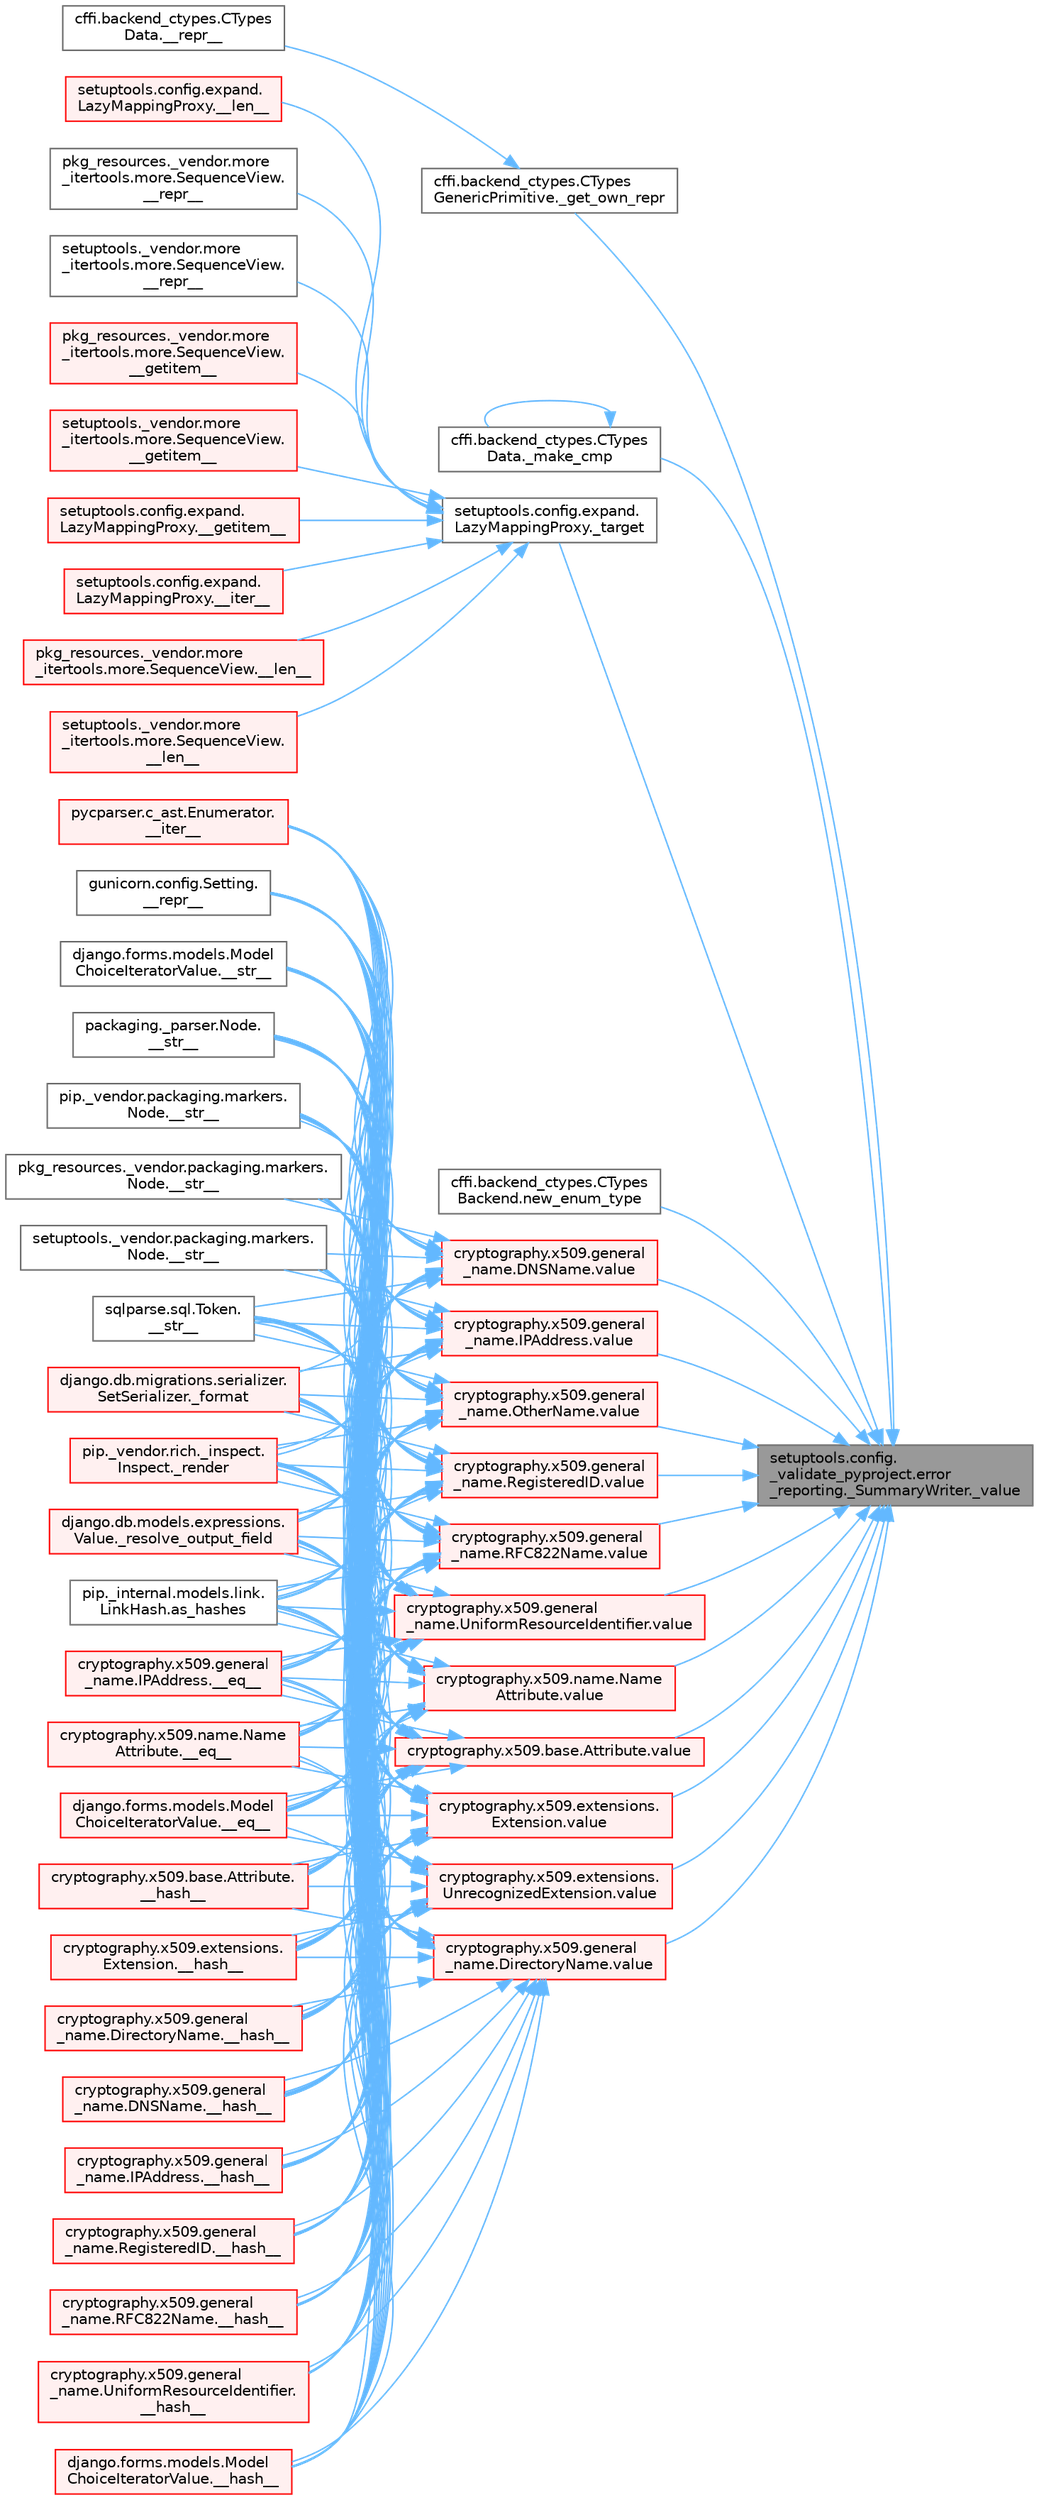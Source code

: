 digraph "setuptools.config._validate_pyproject.error_reporting._SummaryWriter._value"
{
 // LATEX_PDF_SIZE
  bgcolor="transparent";
  edge [fontname=Helvetica,fontsize=10,labelfontname=Helvetica,labelfontsize=10];
  node [fontname=Helvetica,fontsize=10,shape=box,height=0.2,width=0.4];
  rankdir="RL";
  Node1 [id="Node000001",label="setuptools.config.\l_validate_pyproject.error\l_reporting._SummaryWriter._value",height=0.2,width=0.4,color="gray40", fillcolor="grey60", style="filled", fontcolor="black",tooltip=" "];
  Node1 -> Node2 [id="edge1_Node000001_Node000002",dir="back",color="steelblue1",style="solid",tooltip=" "];
  Node2 [id="Node000002",label="cffi.backend_ctypes.CTypes\lGenericPrimitive._get_own_repr",height=0.2,width=0.4,color="grey40", fillcolor="white", style="filled",URL="$classcffi_1_1backend__ctypes_1_1_c_types_generic_primitive.html#aa4149a55460666888a9d916f5321e8d9",tooltip=" "];
  Node2 -> Node3 [id="edge2_Node000002_Node000003",dir="back",color="steelblue1",style="solid",tooltip=" "];
  Node3 [id="Node000003",label="cffi.backend_ctypes.CTypes\lData.__repr__",height=0.2,width=0.4,color="grey40", fillcolor="white", style="filled",URL="$classcffi_1_1backend__ctypes_1_1_c_types_data.html#a2e4647c1bfe6fa3a66c7103ae70a0399",tooltip=" "];
  Node1 -> Node4 [id="edge3_Node000001_Node000004",dir="back",color="steelblue1",style="solid",tooltip=" "];
  Node4 [id="Node000004",label="cffi.backend_ctypes.CTypes\lData._make_cmp",height=0.2,width=0.4,color="grey40", fillcolor="white", style="filled",URL="$classcffi_1_1backend__ctypes_1_1_c_types_data.html#a7833275bcc37179c9fe0037ff90e2403",tooltip=" "];
  Node4 -> Node4 [id="edge4_Node000004_Node000004",dir="back",color="steelblue1",style="solid",tooltip=" "];
  Node1 -> Node5 [id="edge5_Node000001_Node000005",dir="back",color="steelblue1",style="solid",tooltip=" "];
  Node5 [id="Node000005",label="setuptools.config.expand.\lLazyMappingProxy._target",height=0.2,width=0.4,color="grey40", fillcolor="white", style="filled",URL="$classsetuptools_1_1config_1_1expand_1_1_lazy_mapping_proxy.html#a6560be1f4804352acc99b9f73e564138",tooltip=" "];
  Node5 -> Node6 [id="edge6_Node000005_Node000006",dir="back",color="steelblue1",style="solid",tooltip=" "];
  Node6 [id="Node000006",label="pkg_resources._vendor.more\l_itertools.more.SequenceView.\l__getitem__",height=0.2,width=0.4,color="red", fillcolor="#FFF0F0", style="filled",URL="$classpkg__resources_1_1__vendor_1_1more__itertools_1_1more_1_1_sequence_view.html#a488a98f16cc85463d2ada8e16c13d7c7",tooltip=" "];
  Node5 -> Node3182 [id="edge7_Node000005_Node003182",dir="back",color="steelblue1",style="solid",tooltip=" "];
  Node3182 [id="Node003182",label="setuptools._vendor.more\l_itertools.more.SequenceView.\l__getitem__",height=0.2,width=0.4,color="red", fillcolor="#FFF0F0", style="filled",URL="$classsetuptools_1_1__vendor_1_1more__itertools_1_1more_1_1_sequence_view.html#a20f16e939282a61d8f8ea63e8c0aab57",tooltip=" "];
  Node5 -> Node3183 [id="edge8_Node000005_Node003183",dir="back",color="steelblue1",style="solid",tooltip=" "];
  Node3183 [id="Node003183",label="setuptools.config.expand.\lLazyMappingProxy.__getitem__",height=0.2,width=0.4,color="red", fillcolor="#FFF0F0", style="filled",URL="$classsetuptools_1_1config_1_1expand_1_1_lazy_mapping_proxy.html#a3c1cb147cc972f15609158b8e36a450c",tooltip=" "];
  Node5 -> Node3184 [id="edge9_Node000005_Node003184",dir="back",color="steelblue1",style="solid",tooltip=" "];
  Node3184 [id="Node003184",label="setuptools.config.expand.\lLazyMappingProxy.__iter__",height=0.2,width=0.4,color="red", fillcolor="#FFF0F0", style="filled",URL="$classsetuptools_1_1config_1_1expand_1_1_lazy_mapping_proxy.html#aafe21017733330a571d34b3ce5b97f88",tooltip=" "];
  Node5 -> Node3185 [id="edge10_Node000005_Node003185",dir="back",color="steelblue1",style="solid",tooltip=" "];
  Node3185 [id="Node003185",label="pkg_resources._vendor.more\l_itertools.more.SequenceView.__len__",height=0.2,width=0.4,color="red", fillcolor="#FFF0F0", style="filled",URL="$classpkg__resources_1_1__vendor_1_1more__itertools_1_1more_1_1_sequence_view.html#a0a2bf71ca9f6c55112d7752468faf218",tooltip=" "];
  Node5 -> Node3186 [id="edge11_Node000005_Node003186",dir="back",color="steelblue1",style="solid",tooltip=" "];
  Node3186 [id="Node003186",label="setuptools._vendor.more\l_itertools.more.SequenceView.\l__len__",height=0.2,width=0.4,color="red", fillcolor="#FFF0F0", style="filled",URL="$classsetuptools_1_1__vendor_1_1more__itertools_1_1more_1_1_sequence_view.html#abd530852b86c4d524cf2f741a6b05344",tooltip=" "];
  Node5 -> Node3187 [id="edge12_Node000005_Node003187",dir="back",color="steelblue1",style="solid",tooltip=" "];
  Node3187 [id="Node003187",label="setuptools.config.expand.\lLazyMappingProxy.__len__",height=0.2,width=0.4,color="red", fillcolor="#FFF0F0", style="filled",URL="$classsetuptools_1_1config_1_1expand_1_1_lazy_mapping_proxy.html#aeced8ad23f8b1df5dcda07fe840bf128",tooltip=" "];
  Node5 -> Node3188 [id="edge13_Node000005_Node003188",dir="back",color="steelblue1",style="solid",tooltip=" "];
  Node3188 [id="Node003188",label="pkg_resources._vendor.more\l_itertools.more.SequenceView.\l__repr__",height=0.2,width=0.4,color="grey40", fillcolor="white", style="filled",URL="$classpkg__resources_1_1__vendor_1_1more__itertools_1_1more_1_1_sequence_view.html#a6fc2b838b5e1960364eea0022e4cd2a3",tooltip=" "];
  Node5 -> Node3189 [id="edge14_Node000005_Node003189",dir="back",color="steelblue1",style="solid",tooltip=" "];
  Node3189 [id="Node003189",label="setuptools._vendor.more\l_itertools.more.SequenceView.\l__repr__",height=0.2,width=0.4,color="grey40", fillcolor="white", style="filled",URL="$classsetuptools_1_1__vendor_1_1more__itertools_1_1more_1_1_sequence_view.html#acda079763bacfb2949b339c8318aa6f9",tooltip=" "];
  Node1 -> Node3190 [id="edge15_Node000001_Node003190",dir="back",color="steelblue1",style="solid",tooltip=" "];
  Node3190 [id="Node003190",label="cffi.backend_ctypes.CTypes\lBackend.new_enum_type",height=0.2,width=0.4,color="grey40", fillcolor="white", style="filled",URL="$classcffi_1_1backend__ctypes_1_1_c_types_backend.html#a034236ced2cbc2d5fddbcf630654cf93",tooltip=" "];
  Node1 -> Node3191 [id="edge16_Node000001_Node003191",dir="back",color="steelblue1",style="solid",tooltip=" "];
  Node3191 [id="Node003191",label="cryptography.x509.base.Attribute.value",height=0.2,width=0.4,color="red", fillcolor="#FFF0F0", style="filled",URL="$classcryptography_1_1x509_1_1base_1_1_attribute.html#a60472bf1e6c7d1a19111b910c23c097a",tooltip=" "];
  Node3191 -> Node856 [id="edge17_Node003191_Node000856",dir="back",color="steelblue1",style="solid",tooltip=" "];
  Node856 [id="Node000856",label="cryptography.x509.general\l_name.IPAddress.__eq__",height=0.2,width=0.4,color="red", fillcolor="#FFF0F0", style="filled",URL="$classcryptography_1_1x509_1_1general__name_1_1_i_p_address.html#a9f03c0f27b7fab1555e850429408e0c6",tooltip=" "];
  Node3191 -> Node857 [id="edge18_Node003191_Node000857",dir="back",color="steelblue1",style="solid",tooltip=" "];
  Node857 [id="Node000857",label="cryptography.x509.name.Name\lAttribute.__eq__",height=0.2,width=0.4,color="red", fillcolor="#FFF0F0", style="filled",URL="$classcryptography_1_1x509_1_1name_1_1_name_attribute.html#a3f7665b71204e40b3ad9e6f6cbd9c76b",tooltip=" "];
  Node3191 -> Node858 [id="edge19_Node003191_Node000858",dir="back",color="steelblue1",style="solid",tooltip=" "];
  Node858 [id="Node000858",label="django.forms.models.Model\lChoiceIteratorValue.__eq__",height=0.2,width=0.4,color="red", fillcolor="#FFF0F0", style="filled",URL="$classdjango_1_1forms_1_1models_1_1_model_choice_iterator_value.html#a5e0a7c8283981cabbbd59372a3664ba4",tooltip=" "];
  Node3191 -> Node859 [id="edge20_Node003191_Node000859",dir="back",color="steelblue1",style="solid",tooltip=" "];
  Node859 [id="Node000859",label="cryptography.x509.base.Attribute.\l__hash__",height=0.2,width=0.4,color="red", fillcolor="#FFF0F0", style="filled",URL="$classcryptography_1_1x509_1_1base_1_1_attribute.html#ac75831a8a55d19823de67d9bd79fea12",tooltip=" "];
  Node3191 -> Node467 [id="edge21_Node003191_Node000467",dir="back",color="steelblue1",style="solid",tooltip=" "];
  Node467 [id="Node000467",label="cryptography.x509.extensions.\lExtension.__hash__",height=0.2,width=0.4,color="red", fillcolor="#FFF0F0", style="filled",URL="$classcryptography_1_1x509_1_1extensions_1_1_extension.html#a7744510faba9373c947790041c25021e",tooltip=" "];
  Node3191 -> Node860 [id="edge22_Node003191_Node000860",dir="back",color="steelblue1",style="solid",tooltip=" "];
  Node860 [id="Node000860",label="cryptography.x509.general\l_name.DirectoryName.__hash__",height=0.2,width=0.4,color="red", fillcolor="#FFF0F0", style="filled",URL="$classcryptography_1_1x509_1_1general__name_1_1_directory_name.html#a72d42dff890691a0b51125ae2f26044e",tooltip=" "];
  Node3191 -> Node861 [id="edge23_Node003191_Node000861",dir="back",color="steelblue1",style="solid",tooltip=" "];
  Node861 [id="Node000861",label="cryptography.x509.general\l_name.DNSName.__hash__",height=0.2,width=0.4,color="red", fillcolor="#FFF0F0", style="filled",URL="$classcryptography_1_1x509_1_1general__name_1_1_d_n_s_name.html#a460f8dfd06b7596ce04fd2167416fded",tooltip=" "];
  Node3191 -> Node862 [id="edge24_Node003191_Node000862",dir="back",color="steelblue1",style="solid",tooltip=" "];
  Node862 [id="Node000862",label="cryptography.x509.general\l_name.IPAddress.__hash__",height=0.2,width=0.4,color="red", fillcolor="#FFF0F0", style="filled",URL="$classcryptography_1_1x509_1_1general__name_1_1_i_p_address.html#ab656cae16308d1b2937a28d05fb6c4d0",tooltip=" "];
  Node3191 -> Node863 [id="edge25_Node003191_Node000863",dir="back",color="steelblue1",style="solid",tooltip=" "];
  Node863 [id="Node000863",label="cryptography.x509.general\l_name.RegisteredID.__hash__",height=0.2,width=0.4,color="red", fillcolor="#FFF0F0", style="filled",URL="$classcryptography_1_1x509_1_1general__name_1_1_registered_i_d.html#af8d2046e0999f369244c67c2198733a7",tooltip=" "];
  Node3191 -> Node864 [id="edge26_Node003191_Node000864",dir="back",color="steelblue1",style="solid",tooltip=" "];
  Node864 [id="Node000864",label="cryptography.x509.general\l_name.RFC822Name.__hash__",height=0.2,width=0.4,color="red", fillcolor="#FFF0F0", style="filled",URL="$classcryptography_1_1x509_1_1general__name_1_1_r_f_c822_name.html#a81035374ac9fb28683c691986d008647",tooltip=" "];
  Node3191 -> Node865 [id="edge27_Node003191_Node000865",dir="back",color="steelblue1",style="solid",tooltip=" "];
  Node865 [id="Node000865",label="cryptography.x509.general\l_name.UniformResourceIdentifier.\l__hash__",height=0.2,width=0.4,color="red", fillcolor="#FFF0F0", style="filled",URL="$classcryptography_1_1x509_1_1general__name_1_1_uniform_resource_identifier.html#ac855ede87ae6fe5259923efe7a93fb86",tooltip=" "];
  Node3191 -> Node866 [id="edge28_Node003191_Node000866",dir="back",color="steelblue1",style="solid",tooltip=" "];
  Node866 [id="Node000866",label="django.forms.models.Model\lChoiceIteratorValue.__hash__",height=0.2,width=0.4,color="red", fillcolor="#FFF0F0", style="filled",URL="$classdjango_1_1forms_1_1models_1_1_model_choice_iterator_value.html#a4e38034545989b541d673781515faa87",tooltip=" "];
  Node3191 -> Node867 [id="edge29_Node003191_Node000867",dir="back",color="steelblue1",style="solid",tooltip=" "];
  Node867 [id="Node000867",label="pycparser.c_ast.Enumerator.\l__iter__",height=0.2,width=0.4,color="red", fillcolor="#FFF0F0", style="filled",URL="$classpycparser_1_1c__ast_1_1_enumerator.html#a3cf4b212d12eecc5f6dc9519e168e4d6",tooltip=" "];
  Node3191 -> Node868 [id="edge30_Node003191_Node000868",dir="back",color="steelblue1",style="solid",tooltip=" "];
  Node868 [id="Node000868",label="gunicorn.config.Setting.\l__repr__",height=0.2,width=0.4,color="grey40", fillcolor="white", style="filled",URL="$classgunicorn_1_1config_1_1_setting.html#aac61cf1b2eeb8df9723694b12567d07b",tooltip=" "];
  Node3191 -> Node869 [id="edge31_Node003191_Node000869",dir="back",color="steelblue1",style="solid",tooltip=" "];
  Node869 [id="Node000869",label="django.forms.models.Model\lChoiceIteratorValue.__str__",height=0.2,width=0.4,color="grey40", fillcolor="white", style="filled",URL="$classdjango_1_1forms_1_1models_1_1_model_choice_iterator_value.html#afbc2913ec5456c1b548c158e842675e8",tooltip=" "];
  Node3191 -> Node870 [id="edge32_Node003191_Node000870",dir="back",color="steelblue1",style="solid",tooltip=" "];
  Node870 [id="Node000870",label="packaging._parser.Node.\l__str__",height=0.2,width=0.4,color="grey40", fillcolor="white", style="filled",URL="$classpackaging_1_1__parser_1_1_node.html#a9e6bb62d834f746ff13813cd8b633ee9",tooltip=" "];
  Node3191 -> Node871 [id="edge33_Node003191_Node000871",dir="back",color="steelblue1",style="solid",tooltip=" "];
  Node871 [id="Node000871",label="pip._vendor.packaging.markers.\lNode.__str__",height=0.2,width=0.4,color="grey40", fillcolor="white", style="filled",URL="$classpip_1_1__vendor_1_1packaging_1_1markers_1_1_node.html#a62e2e518274efa7011d55b0db12e61b6",tooltip=" "];
  Node3191 -> Node872 [id="edge34_Node003191_Node000872",dir="back",color="steelblue1",style="solid",tooltip=" "];
  Node872 [id="Node000872",label="pkg_resources._vendor.packaging.markers.\lNode.__str__",height=0.2,width=0.4,color="grey40", fillcolor="white", style="filled",URL="$classpkg__resources_1_1__vendor_1_1packaging_1_1markers_1_1_node.html#a497b7878028993667ba8cac3657c571e",tooltip=" "];
  Node3191 -> Node873 [id="edge35_Node003191_Node000873",dir="back",color="steelblue1",style="solid",tooltip=" "];
  Node873 [id="Node000873",label="setuptools._vendor.packaging.markers.\lNode.__str__",height=0.2,width=0.4,color="grey40", fillcolor="white", style="filled",URL="$classsetuptools_1_1__vendor_1_1packaging_1_1markers_1_1_node.html#a61cd93b00c64e6b2b8c4c35028463f98",tooltip=" "];
  Node3191 -> Node874 [id="edge36_Node003191_Node000874",dir="back",color="steelblue1",style="solid",tooltip=" "];
  Node874 [id="Node000874",label="sqlparse.sql.Token.\l__str__",height=0.2,width=0.4,color="grey40", fillcolor="white", style="filled",URL="$classsqlparse_1_1sql_1_1_token.html#a256bde9f3e5675c64ead73d8d2d9dede",tooltip=" "];
  Node3191 -> Node875 [id="edge37_Node003191_Node000875",dir="back",color="steelblue1",style="solid",tooltip=" "];
  Node875 [id="Node000875",label="django.db.migrations.serializer.\lSetSerializer._format",height=0.2,width=0.4,color="red", fillcolor="#FFF0F0", style="filled",URL="$classdjango_1_1db_1_1migrations_1_1serializer_1_1_set_serializer.html#a1d6076a3f50e13eb091ca873f4e98a04",tooltip=" "];
  Node3191 -> Node846 [id="edge38_Node003191_Node000846",dir="back",color="steelblue1",style="solid",tooltip=" "];
  Node846 [id="Node000846",label="pip._vendor.rich._inspect.\lInspect._render",height=0.2,width=0.4,color="red", fillcolor="#FFF0F0", style="filled",URL="$classpip_1_1__vendor_1_1rich_1_1__inspect_1_1_inspect.html#a9bb6dcacc52f9f07c1d4b7f526789003",tooltip=" "];
  Node3191 -> Node919 [id="edge39_Node003191_Node000919",dir="back",color="steelblue1",style="solid",tooltip=" "];
  Node919 [id="Node000919",label="django.db.models.expressions.\lValue._resolve_output_field",height=0.2,width=0.4,color="red", fillcolor="#FFF0F0", style="filled",URL="$classdjango_1_1db_1_1models_1_1expressions_1_1_value.html#af1af121c7b76f0e7325f3276049675dd",tooltip=" "];
  Node3191 -> Node1165 [id="edge40_Node003191_Node001165",dir="back",color="steelblue1",style="solid",tooltip=" "];
  Node1165 [id="Node001165",label="pip._internal.models.link.\lLinkHash.as_hashes",height=0.2,width=0.4,color="grey40", fillcolor="white", style="filled",URL="$classpip_1_1__internal_1_1models_1_1link_1_1_link_hash.html#a7ad4ea270534955d3a4e031076e8d3c7",tooltip=" "];
  Node1 -> Node3192 [id="edge41_Node000001_Node003192",dir="back",color="steelblue1",style="solid",tooltip=" "];
  Node3192 [id="Node003192",label="cryptography.x509.extensions.\lExtension.value",height=0.2,width=0.4,color="red", fillcolor="#FFF0F0", style="filled",URL="$classcryptography_1_1x509_1_1extensions_1_1_extension.html#a8c49255768af4af1c07670fd09fe42a7",tooltip=" "];
  Node3192 -> Node856 [id="edge42_Node003192_Node000856",dir="back",color="steelblue1",style="solid",tooltip=" "];
  Node3192 -> Node857 [id="edge43_Node003192_Node000857",dir="back",color="steelblue1",style="solid",tooltip=" "];
  Node3192 -> Node858 [id="edge44_Node003192_Node000858",dir="back",color="steelblue1",style="solid",tooltip=" "];
  Node3192 -> Node859 [id="edge45_Node003192_Node000859",dir="back",color="steelblue1",style="solid",tooltip=" "];
  Node3192 -> Node467 [id="edge46_Node003192_Node000467",dir="back",color="steelblue1",style="solid",tooltip=" "];
  Node3192 -> Node860 [id="edge47_Node003192_Node000860",dir="back",color="steelblue1",style="solid",tooltip=" "];
  Node3192 -> Node861 [id="edge48_Node003192_Node000861",dir="back",color="steelblue1",style="solid",tooltip=" "];
  Node3192 -> Node862 [id="edge49_Node003192_Node000862",dir="back",color="steelblue1",style="solid",tooltip=" "];
  Node3192 -> Node863 [id="edge50_Node003192_Node000863",dir="back",color="steelblue1",style="solid",tooltip=" "];
  Node3192 -> Node864 [id="edge51_Node003192_Node000864",dir="back",color="steelblue1",style="solid",tooltip=" "];
  Node3192 -> Node865 [id="edge52_Node003192_Node000865",dir="back",color="steelblue1",style="solid",tooltip=" "];
  Node3192 -> Node866 [id="edge53_Node003192_Node000866",dir="back",color="steelblue1",style="solid",tooltip=" "];
  Node3192 -> Node867 [id="edge54_Node003192_Node000867",dir="back",color="steelblue1",style="solid",tooltip=" "];
  Node3192 -> Node868 [id="edge55_Node003192_Node000868",dir="back",color="steelblue1",style="solid",tooltip=" "];
  Node3192 -> Node869 [id="edge56_Node003192_Node000869",dir="back",color="steelblue1",style="solid",tooltip=" "];
  Node3192 -> Node870 [id="edge57_Node003192_Node000870",dir="back",color="steelblue1",style="solid",tooltip=" "];
  Node3192 -> Node871 [id="edge58_Node003192_Node000871",dir="back",color="steelblue1",style="solid",tooltip=" "];
  Node3192 -> Node872 [id="edge59_Node003192_Node000872",dir="back",color="steelblue1",style="solid",tooltip=" "];
  Node3192 -> Node873 [id="edge60_Node003192_Node000873",dir="back",color="steelblue1",style="solid",tooltip=" "];
  Node3192 -> Node874 [id="edge61_Node003192_Node000874",dir="back",color="steelblue1",style="solid",tooltip=" "];
  Node3192 -> Node875 [id="edge62_Node003192_Node000875",dir="back",color="steelblue1",style="solid",tooltip=" "];
  Node3192 -> Node846 [id="edge63_Node003192_Node000846",dir="back",color="steelblue1",style="solid",tooltip=" "];
  Node3192 -> Node919 [id="edge64_Node003192_Node000919",dir="back",color="steelblue1",style="solid",tooltip=" "];
  Node3192 -> Node1165 [id="edge65_Node003192_Node001165",dir="back",color="steelblue1",style="solid",tooltip=" "];
  Node1 -> Node3193 [id="edge66_Node000001_Node003193",dir="back",color="steelblue1",style="solid",tooltip=" "];
  Node3193 [id="Node003193",label="cryptography.x509.extensions.\lUnrecognizedExtension.value",height=0.2,width=0.4,color="red", fillcolor="#FFF0F0", style="filled",URL="$classcryptography_1_1x509_1_1extensions_1_1_unrecognized_extension.html#a9992d78623e649a72caf3f3ce5a2c0f9",tooltip=" "];
  Node3193 -> Node856 [id="edge67_Node003193_Node000856",dir="back",color="steelblue1",style="solid",tooltip=" "];
  Node3193 -> Node857 [id="edge68_Node003193_Node000857",dir="back",color="steelblue1",style="solid",tooltip=" "];
  Node3193 -> Node858 [id="edge69_Node003193_Node000858",dir="back",color="steelblue1",style="solid",tooltip=" "];
  Node3193 -> Node859 [id="edge70_Node003193_Node000859",dir="back",color="steelblue1",style="solid",tooltip=" "];
  Node3193 -> Node467 [id="edge71_Node003193_Node000467",dir="back",color="steelblue1",style="solid",tooltip=" "];
  Node3193 -> Node860 [id="edge72_Node003193_Node000860",dir="back",color="steelblue1",style="solid",tooltip=" "];
  Node3193 -> Node861 [id="edge73_Node003193_Node000861",dir="back",color="steelblue1",style="solid",tooltip=" "];
  Node3193 -> Node862 [id="edge74_Node003193_Node000862",dir="back",color="steelblue1",style="solid",tooltip=" "];
  Node3193 -> Node863 [id="edge75_Node003193_Node000863",dir="back",color="steelblue1",style="solid",tooltip=" "];
  Node3193 -> Node864 [id="edge76_Node003193_Node000864",dir="back",color="steelblue1",style="solid",tooltip=" "];
  Node3193 -> Node865 [id="edge77_Node003193_Node000865",dir="back",color="steelblue1",style="solid",tooltip=" "];
  Node3193 -> Node866 [id="edge78_Node003193_Node000866",dir="back",color="steelblue1",style="solid",tooltip=" "];
  Node3193 -> Node867 [id="edge79_Node003193_Node000867",dir="back",color="steelblue1",style="solid",tooltip=" "];
  Node3193 -> Node868 [id="edge80_Node003193_Node000868",dir="back",color="steelblue1",style="solid",tooltip=" "];
  Node3193 -> Node869 [id="edge81_Node003193_Node000869",dir="back",color="steelblue1",style="solid",tooltip=" "];
  Node3193 -> Node870 [id="edge82_Node003193_Node000870",dir="back",color="steelblue1",style="solid",tooltip=" "];
  Node3193 -> Node871 [id="edge83_Node003193_Node000871",dir="back",color="steelblue1",style="solid",tooltip=" "];
  Node3193 -> Node872 [id="edge84_Node003193_Node000872",dir="back",color="steelblue1",style="solid",tooltip=" "];
  Node3193 -> Node873 [id="edge85_Node003193_Node000873",dir="back",color="steelblue1",style="solid",tooltip=" "];
  Node3193 -> Node874 [id="edge86_Node003193_Node000874",dir="back",color="steelblue1",style="solid",tooltip=" "];
  Node3193 -> Node875 [id="edge87_Node003193_Node000875",dir="back",color="steelblue1",style="solid",tooltip=" "];
  Node3193 -> Node846 [id="edge88_Node003193_Node000846",dir="back",color="steelblue1",style="solid",tooltip=" "];
  Node3193 -> Node919 [id="edge89_Node003193_Node000919",dir="back",color="steelblue1",style="solid",tooltip=" "];
  Node3193 -> Node1165 [id="edge90_Node003193_Node001165",dir="back",color="steelblue1",style="solid",tooltip=" "];
  Node1 -> Node3194 [id="edge91_Node000001_Node003194",dir="back",color="steelblue1",style="solid",tooltip=" "];
  Node3194 [id="Node003194",label="cryptography.x509.general\l_name.DirectoryName.value",height=0.2,width=0.4,color="red", fillcolor="#FFF0F0", style="filled",URL="$classcryptography_1_1x509_1_1general__name_1_1_directory_name.html#a68ccf077d3347ac26ff3c85cb234c9fe",tooltip=" "];
  Node3194 -> Node856 [id="edge92_Node003194_Node000856",dir="back",color="steelblue1",style="solid",tooltip=" "];
  Node3194 -> Node857 [id="edge93_Node003194_Node000857",dir="back",color="steelblue1",style="solid",tooltip=" "];
  Node3194 -> Node858 [id="edge94_Node003194_Node000858",dir="back",color="steelblue1",style="solid",tooltip=" "];
  Node3194 -> Node859 [id="edge95_Node003194_Node000859",dir="back",color="steelblue1",style="solid",tooltip=" "];
  Node3194 -> Node467 [id="edge96_Node003194_Node000467",dir="back",color="steelblue1",style="solid",tooltip=" "];
  Node3194 -> Node860 [id="edge97_Node003194_Node000860",dir="back",color="steelblue1",style="solid",tooltip=" "];
  Node3194 -> Node861 [id="edge98_Node003194_Node000861",dir="back",color="steelblue1",style="solid",tooltip=" "];
  Node3194 -> Node862 [id="edge99_Node003194_Node000862",dir="back",color="steelblue1",style="solid",tooltip=" "];
  Node3194 -> Node863 [id="edge100_Node003194_Node000863",dir="back",color="steelblue1",style="solid",tooltip=" "];
  Node3194 -> Node864 [id="edge101_Node003194_Node000864",dir="back",color="steelblue1",style="solid",tooltip=" "];
  Node3194 -> Node865 [id="edge102_Node003194_Node000865",dir="back",color="steelblue1",style="solid",tooltip=" "];
  Node3194 -> Node866 [id="edge103_Node003194_Node000866",dir="back",color="steelblue1",style="solid",tooltip=" "];
  Node3194 -> Node867 [id="edge104_Node003194_Node000867",dir="back",color="steelblue1",style="solid",tooltip=" "];
  Node3194 -> Node868 [id="edge105_Node003194_Node000868",dir="back",color="steelblue1",style="solid",tooltip=" "];
  Node3194 -> Node869 [id="edge106_Node003194_Node000869",dir="back",color="steelblue1",style="solid",tooltip=" "];
  Node3194 -> Node870 [id="edge107_Node003194_Node000870",dir="back",color="steelblue1",style="solid",tooltip=" "];
  Node3194 -> Node871 [id="edge108_Node003194_Node000871",dir="back",color="steelblue1",style="solid",tooltip=" "];
  Node3194 -> Node872 [id="edge109_Node003194_Node000872",dir="back",color="steelblue1",style="solid",tooltip=" "];
  Node3194 -> Node873 [id="edge110_Node003194_Node000873",dir="back",color="steelblue1",style="solid",tooltip=" "];
  Node3194 -> Node874 [id="edge111_Node003194_Node000874",dir="back",color="steelblue1",style="solid",tooltip=" "];
  Node3194 -> Node875 [id="edge112_Node003194_Node000875",dir="back",color="steelblue1",style="solid",tooltip=" "];
  Node3194 -> Node846 [id="edge113_Node003194_Node000846",dir="back",color="steelblue1",style="solid",tooltip=" "];
  Node3194 -> Node919 [id="edge114_Node003194_Node000919",dir="back",color="steelblue1",style="solid",tooltip=" "];
  Node3194 -> Node1165 [id="edge115_Node003194_Node001165",dir="back",color="steelblue1",style="solid",tooltip=" "];
  Node1 -> Node3195 [id="edge116_Node000001_Node003195",dir="back",color="steelblue1",style="solid",tooltip=" "];
  Node3195 [id="Node003195",label="cryptography.x509.general\l_name.DNSName.value",height=0.2,width=0.4,color="red", fillcolor="#FFF0F0", style="filled",URL="$classcryptography_1_1x509_1_1general__name_1_1_d_n_s_name.html#a93b054a2226f3b5f15aa11e51e8b2357",tooltip=" "];
  Node3195 -> Node856 [id="edge117_Node003195_Node000856",dir="back",color="steelblue1",style="solid",tooltip=" "];
  Node3195 -> Node857 [id="edge118_Node003195_Node000857",dir="back",color="steelblue1",style="solid",tooltip=" "];
  Node3195 -> Node858 [id="edge119_Node003195_Node000858",dir="back",color="steelblue1",style="solid",tooltip=" "];
  Node3195 -> Node859 [id="edge120_Node003195_Node000859",dir="back",color="steelblue1",style="solid",tooltip=" "];
  Node3195 -> Node467 [id="edge121_Node003195_Node000467",dir="back",color="steelblue1",style="solid",tooltip=" "];
  Node3195 -> Node860 [id="edge122_Node003195_Node000860",dir="back",color="steelblue1",style="solid",tooltip=" "];
  Node3195 -> Node861 [id="edge123_Node003195_Node000861",dir="back",color="steelblue1",style="solid",tooltip=" "];
  Node3195 -> Node862 [id="edge124_Node003195_Node000862",dir="back",color="steelblue1",style="solid",tooltip=" "];
  Node3195 -> Node863 [id="edge125_Node003195_Node000863",dir="back",color="steelblue1",style="solid",tooltip=" "];
  Node3195 -> Node864 [id="edge126_Node003195_Node000864",dir="back",color="steelblue1",style="solid",tooltip=" "];
  Node3195 -> Node865 [id="edge127_Node003195_Node000865",dir="back",color="steelblue1",style="solid",tooltip=" "];
  Node3195 -> Node866 [id="edge128_Node003195_Node000866",dir="back",color="steelblue1",style="solid",tooltip=" "];
  Node3195 -> Node867 [id="edge129_Node003195_Node000867",dir="back",color="steelblue1",style="solid",tooltip=" "];
  Node3195 -> Node868 [id="edge130_Node003195_Node000868",dir="back",color="steelblue1",style="solid",tooltip=" "];
  Node3195 -> Node869 [id="edge131_Node003195_Node000869",dir="back",color="steelblue1",style="solid",tooltip=" "];
  Node3195 -> Node870 [id="edge132_Node003195_Node000870",dir="back",color="steelblue1",style="solid",tooltip=" "];
  Node3195 -> Node871 [id="edge133_Node003195_Node000871",dir="back",color="steelblue1",style="solid",tooltip=" "];
  Node3195 -> Node872 [id="edge134_Node003195_Node000872",dir="back",color="steelblue1",style="solid",tooltip=" "];
  Node3195 -> Node873 [id="edge135_Node003195_Node000873",dir="back",color="steelblue1",style="solid",tooltip=" "];
  Node3195 -> Node874 [id="edge136_Node003195_Node000874",dir="back",color="steelblue1",style="solid",tooltip=" "];
  Node3195 -> Node875 [id="edge137_Node003195_Node000875",dir="back",color="steelblue1",style="solid",tooltip=" "];
  Node3195 -> Node846 [id="edge138_Node003195_Node000846",dir="back",color="steelblue1",style="solid",tooltip=" "];
  Node3195 -> Node919 [id="edge139_Node003195_Node000919",dir="back",color="steelblue1",style="solid",tooltip=" "];
  Node3195 -> Node1165 [id="edge140_Node003195_Node001165",dir="back",color="steelblue1",style="solid",tooltip=" "];
  Node1 -> Node3196 [id="edge141_Node000001_Node003196",dir="back",color="steelblue1",style="solid",tooltip=" "];
  Node3196 [id="Node003196",label="cryptography.x509.general\l_name.IPAddress.value",height=0.2,width=0.4,color="red", fillcolor="#FFF0F0", style="filled",URL="$classcryptography_1_1x509_1_1general__name_1_1_i_p_address.html#a514cf4d34f9d4eac1db384e30bfd545c",tooltip=" "];
  Node3196 -> Node856 [id="edge142_Node003196_Node000856",dir="back",color="steelblue1",style="solid",tooltip=" "];
  Node3196 -> Node857 [id="edge143_Node003196_Node000857",dir="back",color="steelblue1",style="solid",tooltip=" "];
  Node3196 -> Node858 [id="edge144_Node003196_Node000858",dir="back",color="steelblue1",style="solid",tooltip=" "];
  Node3196 -> Node859 [id="edge145_Node003196_Node000859",dir="back",color="steelblue1",style="solid",tooltip=" "];
  Node3196 -> Node467 [id="edge146_Node003196_Node000467",dir="back",color="steelblue1",style="solid",tooltip=" "];
  Node3196 -> Node860 [id="edge147_Node003196_Node000860",dir="back",color="steelblue1",style="solid",tooltip=" "];
  Node3196 -> Node861 [id="edge148_Node003196_Node000861",dir="back",color="steelblue1",style="solid",tooltip=" "];
  Node3196 -> Node862 [id="edge149_Node003196_Node000862",dir="back",color="steelblue1",style="solid",tooltip=" "];
  Node3196 -> Node863 [id="edge150_Node003196_Node000863",dir="back",color="steelblue1",style="solid",tooltip=" "];
  Node3196 -> Node864 [id="edge151_Node003196_Node000864",dir="back",color="steelblue1",style="solid",tooltip=" "];
  Node3196 -> Node865 [id="edge152_Node003196_Node000865",dir="back",color="steelblue1",style="solid",tooltip=" "];
  Node3196 -> Node866 [id="edge153_Node003196_Node000866",dir="back",color="steelblue1",style="solid",tooltip=" "];
  Node3196 -> Node867 [id="edge154_Node003196_Node000867",dir="back",color="steelblue1",style="solid",tooltip=" "];
  Node3196 -> Node868 [id="edge155_Node003196_Node000868",dir="back",color="steelblue1",style="solid",tooltip=" "];
  Node3196 -> Node869 [id="edge156_Node003196_Node000869",dir="back",color="steelblue1",style="solid",tooltip=" "];
  Node3196 -> Node870 [id="edge157_Node003196_Node000870",dir="back",color="steelblue1",style="solid",tooltip=" "];
  Node3196 -> Node871 [id="edge158_Node003196_Node000871",dir="back",color="steelblue1",style="solid",tooltip=" "];
  Node3196 -> Node872 [id="edge159_Node003196_Node000872",dir="back",color="steelblue1",style="solid",tooltip=" "];
  Node3196 -> Node873 [id="edge160_Node003196_Node000873",dir="back",color="steelblue1",style="solid",tooltip=" "];
  Node3196 -> Node874 [id="edge161_Node003196_Node000874",dir="back",color="steelblue1",style="solid",tooltip=" "];
  Node3196 -> Node875 [id="edge162_Node003196_Node000875",dir="back",color="steelblue1",style="solid",tooltip=" "];
  Node3196 -> Node846 [id="edge163_Node003196_Node000846",dir="back",color="steelblue1",style="solid",tooltip=" "];
  Node3196 -> Node919 [id="edge164_Node003196_Node000919",dir="back",color="steelblue1",style="solid",tooltip=" "];
  Node3196 -> Node1165 [id="edge165_Node003196_Node001165",dir="back",color="steelblue1",style="solid",tooltip=" "];
  Node1 -> Node3197 [id="edge166_Node000001_Node003197",dir="back",color="steelblue1",style="solid",tooltip=" "];
  Node3197 [id="Node003197",label="cryptography.x509.general\l_name.OtherName.value",height=0.2,width=0.4,color="red", fillcolor="#FFF0F0", style="filled",URL="$classcryptography_1_1x509_1_1general__name_1_1_other_name.html#adc049986474090e83a8ff9ed596f53f6",tooltip=" "];
  Node3197 -> Node856 [id="edge167_Node003197_Node000856",dir="back",color="steelblue1",style="solid",tooltip=" "];
  Node3197 -> Node857 [id="edge168_Node003197_Node000857",dir="back",color="steelblue1",style="solid",tooltip=" "];
  Node3197 -> Node858 [id="edge169_Node003197_Node000858",dir="back",color="steelblue1",style="solid",tooltip=" "];
  Node3197 -> Node859 [id="edge170_Node003197_Node000859",dir="back",color="steelblue1",style="solid",tooltip=" "];
  Node3197 -> Node467 [id="edge171_Node003197_Node000467",dir="back",color="steelblue1",style="solid",tooltip=" "];
  Node3197 -> Node860 [id="edge172_Node003197_Node000860",dir="back",color="steelblue1",style="solid",tooltip=" "];
  Node3197 -> Node861 [id="edge173_Node003197_Node000861",dir="back",color="steelblue1",style="solid",tooltip=" "];
  Node3197 -> Node862 [id="edge174_Node003197_Node000862",dir="back",color="steelblue1",style="solid",tooltip=" "];
  Node3197 -> Node863 [id="edge175_Node003197_Node000863",dir="back",color="steelblue1",style="solid",tooltip=" "];
  Node3197 -> Node864 [id="edge176_Node003197_Node000864",dir="back",color="steelblue1",style="solid",tooltip=" "];
  Node3197 -> Node865 [id="edge177_Node003197_Node000865",dir="back",color="steelblue1",style="solid",tooltip=" "];
  Node3197 -> Node866 [id="edge178_Node003197_Node000866",dir="back",color="steelblue1",style="solid",tooltip=" "];
  Node3197 -> Node867 [id="edge179_Node003197_Node000867",dir="back",color="steelblue1",style="solid",tooltip=" "];
  Node3197 -> Node868 [id="edge180_Node003197_Node000868",dir="back",color="steelblue1",style="solid",tooltip=" "];
  Node3197 -> Node869 [id="edge181_Node003197_Node000869",dir="back",color="steelblue1",style="solid",tooltip=" "];
  Node3197 -> Node870 [id="edge182_Node003197_Node000870",dir="back",color="steelblue1",style="solid",tooltip=" "];
  Node3197 -> Node871 [id="edge183_Node003197_Node000871",dir="back",color="steelblue1",style="solid",tooltip=" "];
  Node3197 -> Node872 [id="edge184_Node003197_Node000872",dir="back",color="steelblue1",style="solid",tooltip=" "];
  Node3197 -> Node873 [id="edge185_Node003197_Node000873",dir="back",color="steelblue1",style="solid",tooltip=" "];
  Node3197 -> Node874 [id="edge186_Node003197_Node000874",dir="back",color="steelblue1",style="solid",tooltip=" "];
  Node3197 -> Node875 [id="edge187_Node003197_Node000875",dir="back",color="steelblue1",style="solid",tooltip=" "];
  Node3197 -> Node846 [id="edge188_Node003197_Node000846",dir="back",color="steelblue1",style="solid",tooltip=" "];
  Node3197 -> Node919 [id="edge189_Node003197_Node000919",dir="back",color="steelblue1",style="solid",tooltip=" "];
  Node3197 -> Node1165 [id="edge190_Node003197_Node001165",dir="back",color="steelblue1",style="solid",tooltip=" "];
  Node1 -> Node3198 [id="edge191_Node000001_Node003198",dir="back",color="steelblue1",style="solid",tooltip=" "];
  Node3198 [id="Node003198",label="cryptography.x509.general\l_name.RegisteredID.value",height=0.2,width=0.4,color="red", fillcolor="#FFF0F0", style="filled",URL="$classcryptography_1_1x509_1_1general__name_1_1_registered_i_d.html#a54915bad33598e65e1299ae76700053c",tooltip=" "];
  Node3198 -> Node856 [id="edge192_Node003198_Node000856",dir="back",color="steelblue1",style="solid",tooltip=" "];
  Node3198 -> Node857 [id="edge193_Node003198_Node000857",dir="back",color="steelblue1",style="solid",tooltip=" "];
  Node3198 -> Node858 [id="edge194_Node003198_Node000858",dir="back",color="steelblue1",style="solid",tooltip=" "];
  Node3198 -> Node859 [id="edge195_Node003198_Node000859",dir="back",color="steelblue1",style="solid",tooltip=" "];
  Node3198 -> Node467 [id="edge196_Node003198_Node000467",dir="back",color="steelblue1",style="solid",tooltip=" "];
  Node3198 -> Node860 [id="edge197_Node003198_Node000860",dir="back",color="steelblue1",style="solid",tooltip=" "];
  Node3198 -> Node861 [id="edge198_Node003198_Node000861",dir="back",color="steelblue1",style="solid",tooltip=" "];
  Node3198 -> Node862 [id="edge199_Node003198_Node000862",dir="back",color="steelblue1",style="solid",tooltip=" "];
  Node3198 -> Node863 [id="edge200_Node003198_Node000863",dir="back",color="steelblue1",style="solid",tooltip=" "];
  Node3198 -> Node864 [id="edge201_Node003198_Node000864",dir="back",color="steelblue1",style="solid",tooltip=" "];
  Node3198 -> Node865 [id="edge202_Node003198_Node000865",dir="back",color="steelblue1",style="solid",tooltip=" "];
  Node3198 -> Node866 [id="edge203_Node003198_Node000866",dir="back",color="steelblue1",style="solid",tooltip=" "];
  Node3198 -> Node867 [id="edge204_Node003198_Node000867",dir="back",color="steelblue1",style="solid",tooltip=" "];
  Node3198 -> Node868 [id="edge205_Node003198_Node000868",dir="back",color="steelblue1",style="solid",tooltip=" "];
  Node3198 -> Node869 [id="edge206_Node003198_Node000869",dir="back",color="steelblue1",style="solid",tooltip=" "];
  Node3198 -> Node870 [id="edge207_Node003198_Node000870",dir="back",color="steelblue1",style="solid",tooltip=" "];
  Node3198 -> Node871 [id="edge208_Node003198_Node000871",dir="back",color="steelblue1",style="solid",tooltip=" "];
  Node3198 -> Node872 [id="edge209_Node003198_Node000872",dir="back",color="steelblue1",style="solid",tooltip=" "];
  Node3198 -> Node873 [id="edge210_Node003198_Node000873",dir="back",color="steelblue1",style="solid",tooltip=" "];
  Node3198 -> Node874 [id="edge211_Node003198_Node000874",dir="back",color="steelblue1",style="solid",tooltip=" "];
  Node3198 -> Node875 [id="edge212_Node003198_Node000875",dir="back",color="steelblue1",style="solid",tooltip=" "];
  Node3198 -> Node846 [id="edge213_Node003198_Node000846",dir="back",color="steelblue1",style="solid",tooltip=" "];
  Node3198 -> Node919 [id="edge214_Node003198_Node000919",dir="back",color="steelblue1",style="solid",tooltip=" "];
  Node3198 -> Node1165 [id="edge215_Node003198_Node001165",dir="back",color="steelblue1",style="solid",tooltip=" "];
  Node1 -> Node3199 [id="edge216_Node000001_Node003199",dir="back",color="steelblue1",style="solid",tooltip=" "];
  Node3199 [id="Node003199",label="cryptography.x509.general\l_name.RFC822Name.value",height=0.2,width=0.4,color="red", fillcolor="#FFF0F0", style="filled",URL="$classcryptography_1_1x509_1_1general__name_1_1_r_f_c822_name.html#a63c29183b28ccc19efeb5894b261e70d",tooltip=" "];
  Node3199 -> Node856 [id="edge217_Node003199_Node000856",dir="back",color="steelblue1",style="solid",tooltip=" "];
  Node3199 -> Node857 [id="edge218_Node003199_Node000857",dir="back",color="steelblue1",style="solid",tooltip=" "];
  Node3199 -> Node858 [id="edge219_Node003199_Node000858",dir="back",color="steelblue1",style="solid",tooltip=" "];
  Node3199 -> Node859 [id="edge220_Node003199_Node000859",dir="back",color="steelblue1",style="solid",tooltip=" "];
  Node3199 -> Node467 [id="edge221_Node003199_Node000467",dir="back",color="steelblue1",style="solid",tooltip=" "];
  Node3199 -> Node860 [id="edge222_Node003199_Node000860",dir="back",color="steelblue1",style="solid",tooltip=" "];
  Node3199 -> Node861 [id="edge223_Node003199_Node000861",dir="back",color="steelblue1",style="solid",tooltip=" "];
  Node3199 -> Node862 [id="edge224_Node003199_Node000862",dir="back",color="steelblue1",style="solid",tooltip=" "];
  Node3199 -> Node863 [id="edge225_Node003199_Node000863",dir="back",color="steelblue1",style="solid",tooltip=" "];
  Node3199 -> Node864 [id="edge226_Node003199_Node000864",dir="back",color="steelblue1",style="solid",tooltip=" "];
  Node3199 -> Node865 [id="edge227_Node003199_Node000865",dir="back",color="steelblue1",style="solid",tooltip=" "];
  Node3199 -> Node866 [id="edge228_Node003199_Node000866",dir="back",color="steelblue1",style="solid",tooltip=" "];
  Node3199 -> Node867 [id="edge229_Node003199_Node000867",dir="back",color="steelblue1",style="solid",tooltip=" "];
  Node3199 -> Node868 [id="edge230_Node003199_Node000868",dir="back",color="steelblue1",style="solid",tooltip=" "];
  Node3199 -> Node869 [id="edge231_Node003199_Node000869",dir="back",color="steelblue1",style="solid",tooltip=" "];
  Node3199 -> Node870 [id="edge232_Node003199_Node000870",dir="back",color="steelblue1",style="solid",tooltip=" "];
  Node3199 -> Node871 [id="edge233_Node003199_Node000871",dir="back",color="steelblue1",style="solid",tooltip=" "];
  Node3199 -> Node872 [id="edge234_Node003199_Node000872",dir="back",color="steelblue1",style="solid",tooltip=" "];
  Node3199 -> Node873 [id="edge235_Node003199_Node000873",dir="back",color="steelblue1",style="solid",tooltip=" "];
  Node3199 -> Node874 [id="edge236_Node003199_Node000874",dir="back",color="steelblue1",style="solid",tooltip=" "];
  Node3199 -> Node875 [id="edge237_Node003199_Node000875",dir="back",color="steelblue1",style="solid",tooltip=" "];
  Node3199 -> Node846 [id="edge238_Node003199_Node000846",dir="back",color="steelblue1",style="solid",tooltip=" "];
  Node3199 -> Node919 [id="edge239_Node003199_Node000919",dir="back",color="steelblue1",style="solid",tooltip=" "];
  Node3199 -> Node1165 [id="edge240_Node003199_Node001165",dir="back",color="steelblue1",style="solid",tooltip=" "];
  Node1 -> Node3200 [id="edge241_Node000001_Node003200",dir="back",color="steelblue1",style="solid",tooltip=" "];
  Node3200 [id="Node003200",label="cryptography.x509.general\l_name.UniformResourceIdentifier.value",height=0.2,width=0.4,color="red", fillcolor="#FFF0F0", style="filled",URL="$classcryptography_1_1x509_1_1general__name_1_1_uniform_resource_identifier.html#a62c2508b5e9961e78426b268e20f412f",tooltip=" "];
  Node3200 -> Node856 [id="edge242_Node003200_Node000856",dir="back",color="steelblue1",style="solid",tooltip=" "];
  Node3200 -> Node857 [id="edge243_Node003200_Node000857",dir="back",color="steelblue1",style="solid",tooltip=" "];
  Node3200 -> Node858 [id="edge244_Node003200_Node000858",dir="back",color="steelblue1",style="solid",tooltip=" "];
  Node3200 -> Node859 [id="edge245_Node003200_Node000859",dir="back",color="steelblue1",style="solid",tooltip=" "];
  Node3200 -> Node467 [id="edge246_Node003200_Node000467",dir="back",color="steelblue1",style="solid",tooltip=" "];
  Node3200 -> Node860 [id="edge247_Node003200_Node000860",dir="back",color="steelblue1",style="solid",tooltip=" "];
  Node3200 -> Node861 [id="edge248_Node003200_Node000861",dir="back",color="steelblue1",style="solid",tooltip=" "];
  Node3200 -> Node862 [id="edge249_Node003200_Node000862",dir="back",color="steelblue1",style="solid",tooltip=" "];
  Node3200 -> Node863 [id="edge250_Node003200_Node000863",dir="back",color="steelblue1",style="solid",tooltip=" "];
  Node3200 -> Node864 [id="edge251_Node003200_Node000864",dir="back",color="steelblue1",style="solid",tooltip=" "];
  Node3200 -> Node865 [id="edge252_Node003200_Node000865",dir="back",color="steelblue1",style="solid",tooltip=" "];
  Node3200 -> Node866 [id="edge253_Node003200_Node000866",dir="back",color="steelblue1",style="solid",tooltip=" "];
  Node3200 -> Node867 [id="edge254_Node003200_Node000867",dir="back",color="steelblue1",style="solid",tooltip=" "];
  Node3200 -> Node868 [id="edge255_Node003200_Node000868",dir="back",color="steelblue1",style="solid",tooltip=" "];
  Node3200 -> Node869 [id="edge256_Node003200_Node000869",dir="back",color="steelblue1",style="solid",tooltip=" "];
  Node3200 -> Node870 [id="edge257_Node003200_Node000870",dir="back",color="steelblue1",style="solid",tooltip=" "];
  Node3200 -> Node871 [id="edge258_Node003200_Node000871",dir="back",color="steelblue1",style="solid",tooltip=" "];
  Node3200 -> Node872 [id="edge259_Node003200_Node000872",dir="back",color="steelblue1",style="solid",tooltip=" "];
  Node3200 -> Node873 [id="edge260_Node003200_Node000873",dir="back",color="steelblue1",style="solid",tooltip=" "];
  Node3200 -> Node874 [id="edge261_Node003200_Node000874",dir="back",color="steelblue1",style="solid",tooltip=" "];
  Node3200 -> Node875 [id="edge262_Node003200_Node000875",dir="back",color="steelblue1",style="solid",tooltip=" "];
  Node3200 -> Node846 [id="edge263_Node003200_Node000846",dir="back",color="steelblue1",style="solid",tooltip=" "];
  Node3200 -> Node919 [id="edge264_Node003200_Node000919",dir="back",color="steelblue1",style="solid",tooltip=" "];
  Node3200 -> Node1165 [id="edge265_Node003200_Node001165",dir="back",color="steelblue1",style="solid",tooltip=" "];
  Node1 -> Node3201 [id="edge266_Node000001_Node003201",dir="back",color="steelblue1",style="solid",tooltip=" "];
  Node3201 [id="Node003201",label="cryptography.x509.name.Name\lAttribute.value",height=0.2,width=0.4,color="red", fillcolor="#FFF0F0", style="filled",URL="$classcryptography_1_1x509_1_1name_1_1_name_attribute.html#af39a23a036a8c8a731fb74018c6c58f7",tooltip=" "];
  Node3201 -> Node856 [id="edge267_Node003201_Node000856",dir="back",color="steelblue1",style="solid",tooltip=" "];
  Node3201 -> Node857 [id="edge268_Node003201_Node000857",dir="back",color="steelblue1",style="solid",tooltip=" "];
  Node3201 -> Node858 [id="edge269_Node003201_Node000858",dir="back",color="steelblue1",style="solid",tooltip=" "];
  Node3201 -> Node859 [id="edge270_Node003201_Node000859",dir="back",color="steelblue1",style="solid",tooltip=" "];
  Node3201 -> Node467 [id="edge271_Node003201_Node000467",dir="back",color="steelblue1",style="solid",tooltip=" "];
  Node3201 -> Node860 [id="edge272_Node003201_Node000860",dir="back",color="steelblue1",style="solid",tooltip=" "];
  Node3201 -> Node861 [id="edge273_Node003201_Node000861",dir="back",color="steelblue1",style="solid",tooltip=" "];
  Node3201 -> Node862 [id="edge274_Node003201_Node000862",dir="back",color="steelblue1",style="solid",tooltip=" "];
  Node3201 -> Node863 [id="edge275_Node003201_Node000863",dir="back",color="steelblue1",style="solid",tooltip=" "];
  Node3201 -> Node864 [id="edge276_Node003201_Node000864",dir="back",color="steelblue1",style="solid",tooltip=" "];
  Node3201 -> Node865 [id="edge277_Node003201_Node000865",dir="back",color="steelblue1",style="solid",tooltip=" "];
  Node3201 -> Node866 [id="edge278_Node003201_Node000866",dir="back",color="steelblue1",style="solid",tooltip=" "];
  Node3201 -> Node867 [id="edge279_Node003201_Node000867",dir="back",color="steelblue1",style="solid",tooltip=" "];
  Node3201 -> Node868 [id="edge280_Node003201_Node000868",dir="back",color="steelblue1",style="solid",tooltip=" "];
  Node3201 -> Node869 [id="edge281_Node003201_Node000869",dir="back",color="steelblue1",style="solid",tooltip=" "];
  Node3201 -> Node870 [id="edge282_Node003201_Node000870",dir="back",color="steelblue1",style="solid",tooltip=" "];
  Node3201 -> Node871 [id="edge283_Node003201_Node000871",dir="back",color="steelblue1",style="solid",tooltip=" "];
  Node3201 -> Node872 [id="edge284_Node003201_Node000872",dir="back",color="steelblue1",style="solid",tooltip=" "];
  Node3201 -> Node873 [id="edge285_Node003201_Node000873",dir="back",color="steelblue1",style="solid",tooltip=" "];
  Node3201 -> Node874 [id="edge286_Node003201_Node000874",dir="back",color="steelblue1",style="solid",tooltip=" "];
  Node3201 -> Node875 [id="edge287_Node003201_Node000875",dir="back",color="steelblue1",style="solid",tooltip=" "];
  Node3201 -> Node846 [id="edge288_Node003201_Node000846",dir="back",color="steelblue1",style="solid",tooltip=" "];
  Node3201 -> Node919 [id="edge289_Node003201_Node000919",dir="back",color="steelblue1",style="solid",tooltip=" "];
  Node3201 -> Node1165 [id="edge290_Node003201_Node001165",dir="back",color="steelblue1",style="solid",tooltip=" "];
}
